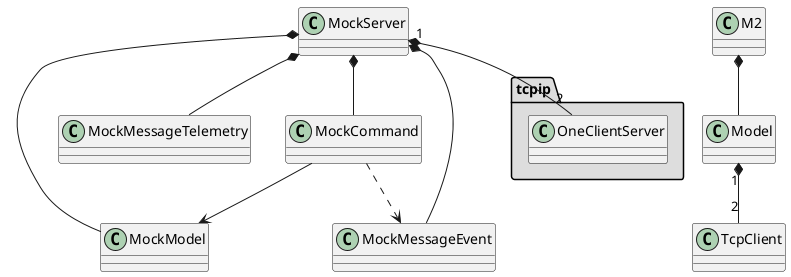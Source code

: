 @startuml
package "tcpip" #DDDDDD {
  class OneClientServer
}

MockServer "1" *-- "2" OneClientServer
MockServer *-- MockModel
MockServer *-- MockMessageTelemetry
MockServer *-- MockMessageEvent
MockServer *-- MockCommand
MockCommand ..> MockMessageEvent
MockCommand --> MockModel
Model "1" *-- "2" TcpClient
M2 *-- Model
@enduml
